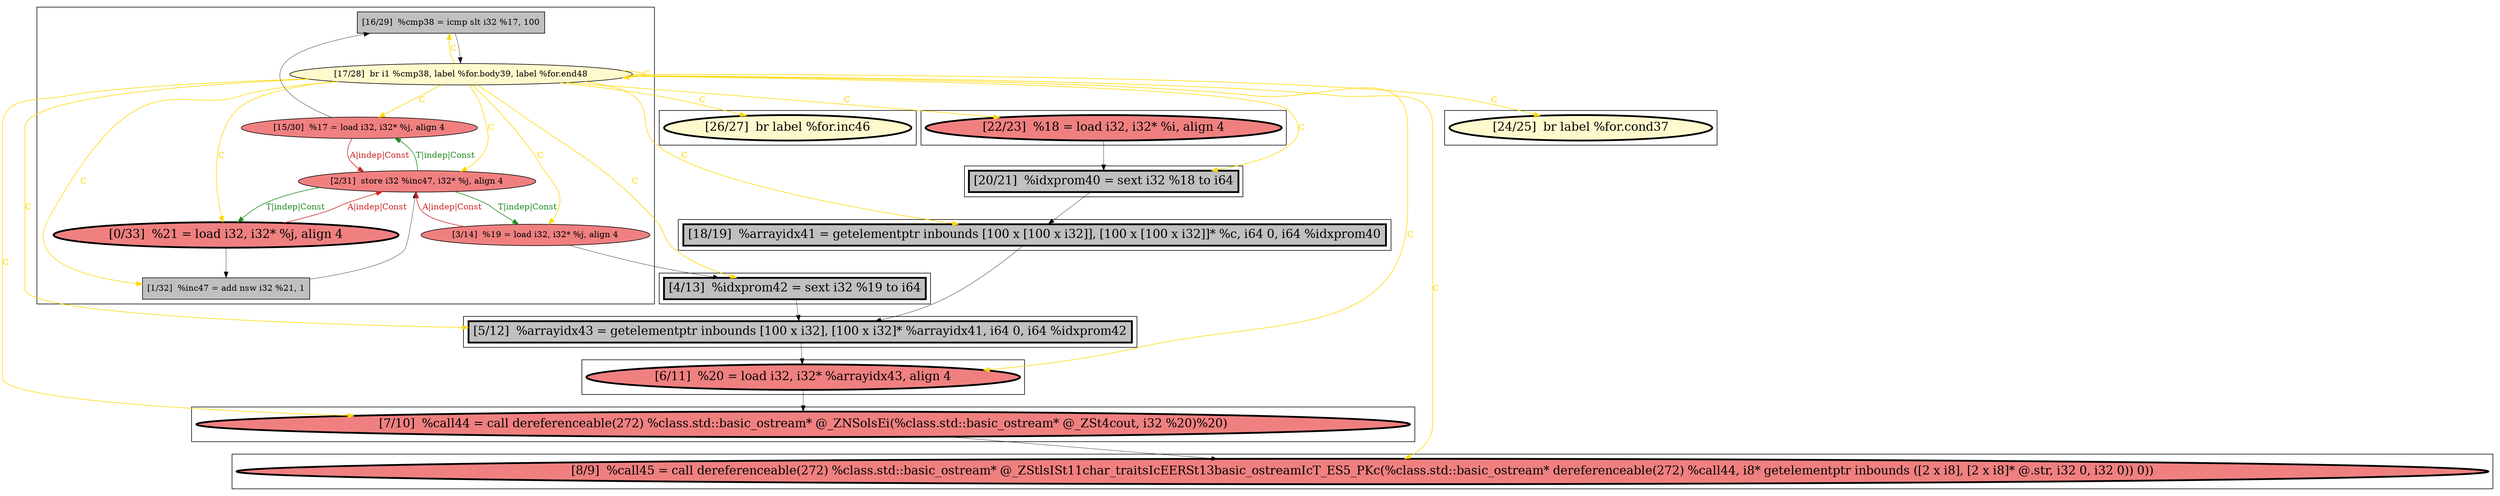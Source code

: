 
digraph G {



node2063->node2061 [style=solid,color=black,label="",penwidth=0.5,fontcolor=black ]
node2059->node2062 [style=solid,color=black,label="",penwidth=0.5,fontcolor=black ]
node2066->node2057 [style=solid,color=black,label="",penwidth=0.5,fontcolor=black ]
node2057->node2053 [style=solid,color=black,label="",penwidth=0.5,fontcolor=black ]
node2062->node2060 [style=solid,color=forestgreen,label="T|indep|Const",penwidth=1.0,fontcolor=forestgreen ]
node2054->node2053 [style=solid,color=black,label="",penwidth=0.5,fontcolor=black ]
node2062->node2058 [style=solid,color=forestgreen,label="T|indep|Const",penwidth=1.0,fontcolor=forestgreen ]
node2061->node2064 [style=solid,color=gold,label="C",penwidth=1.0,fontcolor=gold ]
node2058->node2062 [style=solid,color=firebrick3,label="A|indep|Const",penwidth=1.0,fontcolor=firebrick3 ]
node2064->node2063 [style=solid,color=black,label="",penwidth=0.5,fontcolor=black ]
node2061->node2053 [style=solid,color=gold,label="C",penwidth=1.0,fontcolor=gold ]
node2060->node2062 [style=solid,color=firebrick3,label="A|indep|Const",penwidth=1.0,fontcolor=firebrick3 ]
node2061->node2055 [style=solid,color=gold,label="C",penwidth=1.0,fontcolor=gold ]
node2061->node2052 [style=solid,color=gold,label="C",penwidth=1.0,fontcolor=gold ]
node2061->node2054 [style=solid,color=gold,label="C",penwidth=1.0,fontcolor=gold ]
node2053->node2052 [style=solid,color=black,label="",penwidth=0.5,fontcolor=black ]
node2052->node2051 [style=solid,color=black,label="",penwidth=0.5,fontcolor=black ]
node2061->node2060 [style=solid,color=gold,label="C",penwidth=1.0,fontcolor=gold ]
node2061->node2050 [style=solid,color=gold,label="C",penwidth=1.0,fontcolor=gold ]
node2061->node2051 [style=solid,color=gold,label="C",penwidth=1.0,fontcolor=gold ]
node2060->node2059 [style=solid,color=black,label="",penwidth=0.5,fontcolor=black ]
node2061->node2065 [style=solid,color=gold,label="C",penwidth=1.0,fontcolor=gold ]
node2065->node2066 [style=solid,color=black,label="",penwidth=0.5,fontcolor=black ]
node2061->node2056 [style=solid,color=gold,label="C",penwidth=1.0,fontcolor=gold ]
node2051->node2050 [style=solid,color=black,label="",penwidth=0.5,fontcolor=black ]
node2061->node2062 [style=solid,color=gold,label="C",penwidth=1.0,fontcolor=gold ]
node2061->node2059 [style=solid,color=gold,label="C",penwidth=1.0,fontcolor=gold ]
node2061->node2061 [style=solid,color=gold,label="C",penwidth=1.0,fontcolor=gold ]
node2062->node2064 [style=solid,color=forestgreen,label="T|indep|Const",penwidth=1.0,fontcolor=forestgreen ]
node2061->node2066 [style=solid,color=gold,label="C",penwidth=1.0,fontcolor=gold ]
node2064->node2062 [style=solid,color=firebrick3,label="A|indep|Const",penwidth=1.0,fontcolor=firebrick3 ]
node2058->node2054 [style=solid,color=black,label="",penwidth=0.5,fontcolor=black ]
node2061->node2063 [style=solid,color=gold,label="C",penwidth=1.0,fontcolor=gold ]
node2061->node2057 [style=solid,color=gold,label="C",penwidth=1.0,fontcolor=gold ]
node2061->node2058 [style=solid,color=gold,label="C",penwidth=1.0,fontcolor=gold ]


subgraph cluster10 {


node2066 [penwidth=3.0,fontsize=20,fillcolor=grey,label="[20/21]  %idxprom40 = sext i32 %18 to i64",shape=rectangle,style=filled ]



}

subgraph cluster9 {


node2065 [penwidth=3.0,fontsize=20,fillcolor=lightcoral,label="[22/23]  %18 = load i32, i32* %i, align 4",shape=ellipse,style=filled ]



}

subgraph cluster8 {


node2064 [fillcolor=lightcoral,label="[15/30]  %17 = load i32, i32* %j, align 4",shape=ellipse,style=filled ]
node2059 [fillcolor=grey,label="[1/32]  %inc47 = add nsw i32 %21, 1",shape=rectangle,style=filled ]
node2058 [fillcolor=lightcoral,label="[3/14]  %19 = load i32, i32* %j, align 4",shape=ellipse,style=filled ]
node2060 [penwidth=3.0,fontsize=20,fillcolor=lightcoral,label="[0/33]  %21 = load i32, i32* %j, align 4",shape=ellipse,style=filled ]
node2061 [fillcolor=lemonchiffon,label="[17/28]  br i1 %cmp38, label %for.body39, label %for.end48",shape=ellipse,style=filled ]
node2062 [fillcolor=lightcoral,label="[2/31]  store i32 %inc47, i32* %j, align 4",shape=ellipse,style=filled ]
node2063 [fillcolor=grey,label="[16/29]  %cmp38 = icmp slt i32 %17, 100",shape=rectangle,style=filled ]



}

subgraph cluster7 {


node2057 [penwidth=3.0,fontsize=20,fillcolor=grey,label="[18/19]  %arrayidx41 = getelementptr inbounds [100 x [100 x i32]], [100 x [100 x i32]]* %c, i64 0, i64 %idxprom40",shape=rectangle,style=filled ]



}

subgraph cluster6 {


node2056 [penwidth=3.0,fontsize=20,fillcolor=lemonchiffon,label="[24/25]  br label %for.cond37",shape=ellipse,style=filled ]



}

subgraph cluster0 {


node2050 [penwidth=3.0,fontsize=20,fillcolor=lightcoral,label="[8/9]  %call45 = call dereferenceable(272) %class.std::basic_ostream* @_ZStlsISt11char_traitsIcEERSt13basic_ostreamIcT_ES5_PKc(%class.std::basic_ostream* dereferenceable(272) %call44, i8* getelementptr inbounds ([2 x i8], [2 x i8]* @.str, i32 0, i32 0)) 0))",shape=ellipse,style=filled ]



}

subgraph cluster5 {


node2055 [penwidth=3.0,fontsize=20,fillcolor=lemonchiffon,label="[26/27]  br label %for.inc46",shape=ellipse,style=filled ]



}

subgraph cluster1 {


node2051 [penwidth=3.0,fontsize=20,fillcolor=lightcoral,label="[7/10]  %call44 = call dereferenceable(272) %class.std::basic_ostream* @_ZNSolsEi(%class.std::basic_ostream* @_ZSt4cout, i32 %20)%20)",shape=ellipse,style=filled ]



}

subgraph cluster2 {


node2052 [penwidth=3.0,fontsize=20,fillcolor=lightcoral,label="[6/11]  %20 = load i32, i32* %arrayidx43, align 4",shape=ellipse,style=filled ]



}

subgraph cluster3 {


node2053 [penwidth=3.0,fontsize=20,fillcolor=grey,label="[5/12]  %arrayidx43 = getelementptr inbounds [100 x i32], [100 x i32]* %arrayidx41, i64 0, i64 %idxprom42",shape=rectangle,style=filled ]



}

subgraph cluster4 {


node2054 [penwidth=3.0,fontsize=20,fillcolor=grey,label="[4/13]  %idxprom42 = sext i32 %19 to i64",shape=rectangle,style=filled ]



}

}
